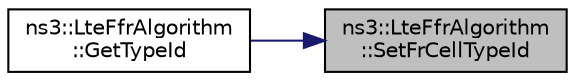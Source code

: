 digraph "ns3::LteFfrAlgorithm::SetFrCellTypeId"
{
 // LATEX_PDF_SIZE
  edge [fontname="Helvetica",fontsize="10",labelfontname="Helvetica",labelfontsize="10"];
  node [fontname="Helvetica",fontsize="10",shape=record];
  rankdir="RL";
  Node1 [label="ns3::LteFfrAlgorithm\l::SetFrCellTypeId",height=0.2,width=0.4,color="black", fillcolor="grey75", style="filled", fontcolor="black",tooltip=" "];
  Node1 -> Node2 [dir="back",color="midnightblue",fontsize="10",style="solid",fontname="Helvetica"];
  Node2 [label="ns3::LteFfrAlgorithm\l::GetTypeId",height=0.2,width=0.4,color="black", fillcolor="white", style="filled",URL="$classns3_1_1_lte_ffr_algorithm.html#a10648d4cc814a88bf707052bc7f2a4ca",tooltip="Get the type ID."];
}
